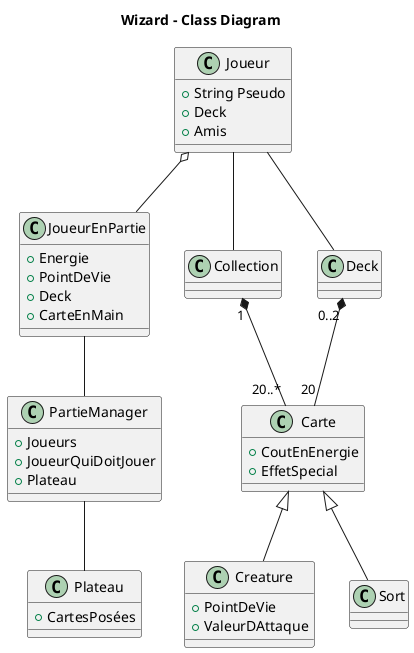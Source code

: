 @startuml

title Wizard - Class Diagram


class Joueur {
  +String Pseudo
  +Deck
  +Amis
}
class JoueurEnPartie {
  +Energie
  +PointDeVie
  +Deck
  +CarteEnMain
}
class Collection
class Carte {
  +CoutEnEnergie
  +EffetSpecial
}
class Deck
class Creature {
  +PointDeVie
  +ValeurDAttaque
}
class Sort
class PartieManager {
  +Joueurs
  +JoueurQuiDoitJouer
  +Plateau
}
class Plateau {
  +CartesPosées
}

Carte <|-down- Creature
Carte <|-down- Sort
PartieManager -- Plateau
PartieManager -up- JoueurEnPartie
Joueur -- Collection
Joueur -- Deck
Joueur o-down- JoueurEnPartie

Deck "0..2" *-down- "20" Carte
Collection "1" *-down- "20..*" Carte


@enduml
